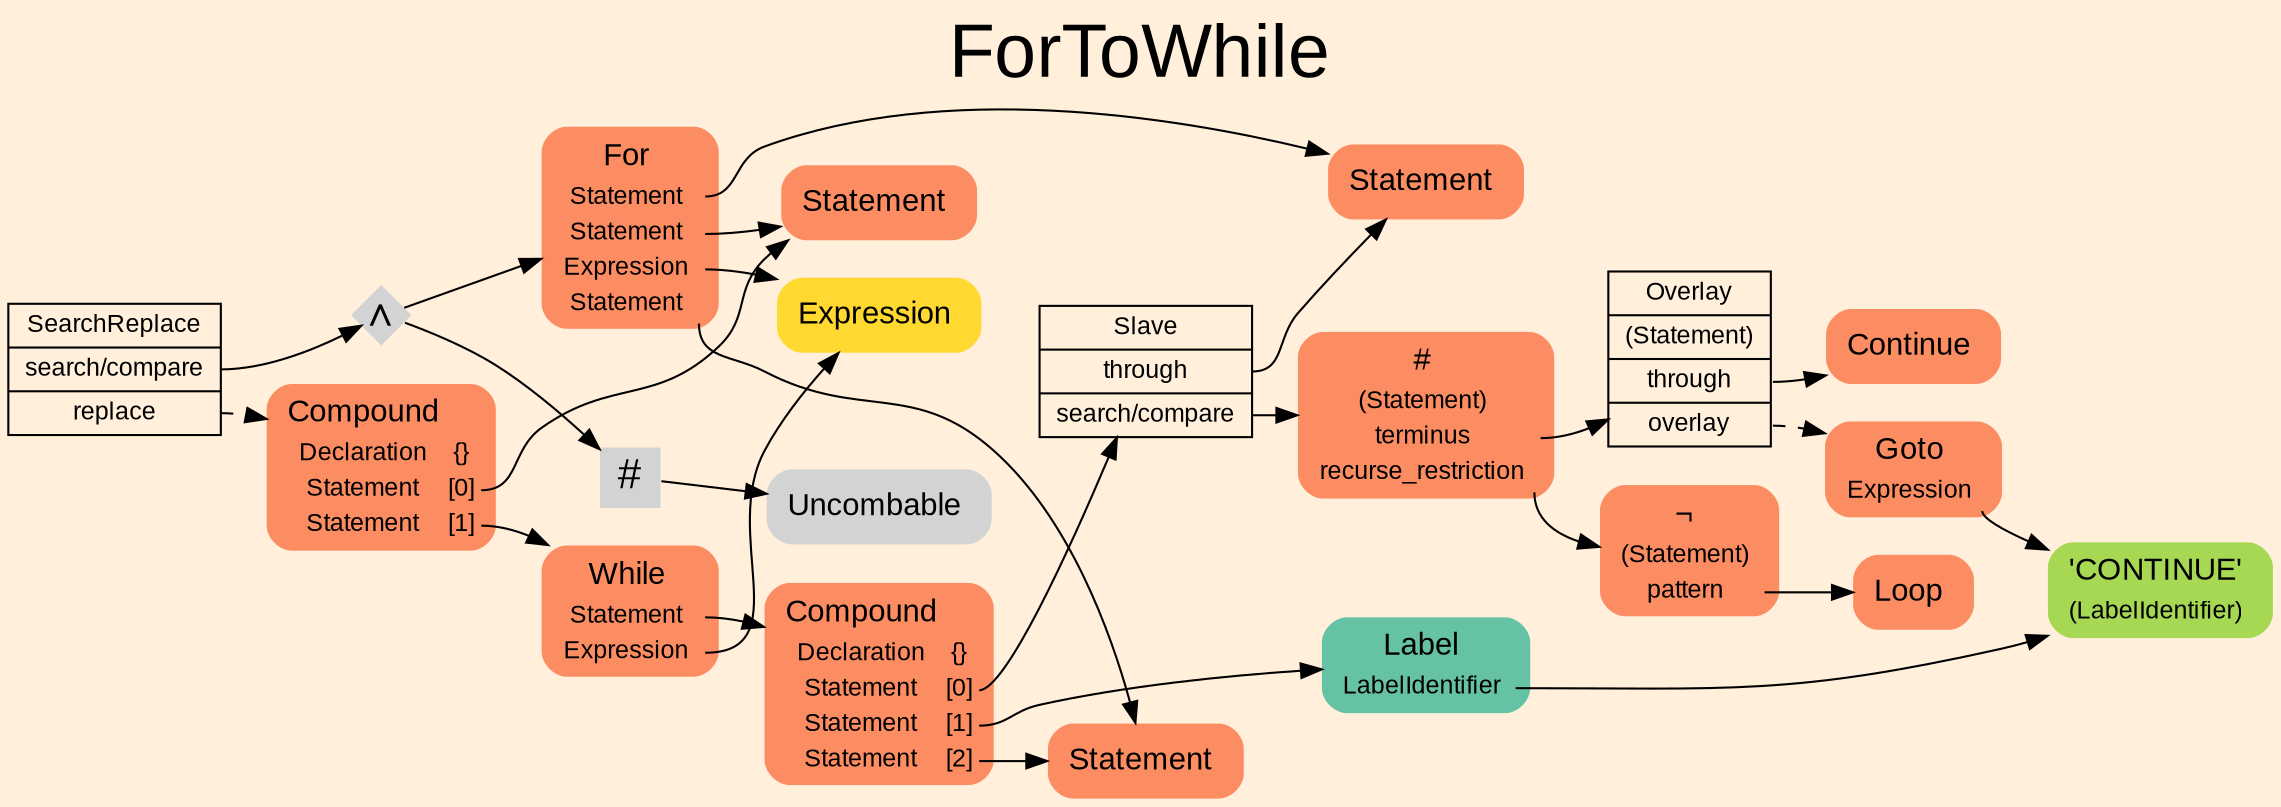 digraph "ForToWhile" {
label = "ForToWhile"
labelloc = t
fontsize = "36"
graph [
    rankdir = "LR"
    ranksep = 0.3
    bgcolor = antiquewhite1
    color = black
    fontcolor = black
    fontname = "Arial"
];
node [
    fontname = "Arial"
];
edge [
    fontname = "Arial"
];

// -------------------- transformation figure --------------------
"CR#B-4-27" [
    // -------- block CR#B-4-27 ----------
    shape = "record"
    fillcolor = antiquewhite1
    label = "<fixed> SearchReplace | <port0> search/compare | <port1> replace"
    style = "filled"
    fontsize = "12"
    color = black
    fontcolor = black
];

"#B-2-634" [
    // -------- block #B-2-634 ----------
    shape = "diamond"
    label = <∧>
    style = "filled"
    fontsize = "20"
    penwidth = 0.0
    fixedsize = true
    width = 0.4
    height = 0.4
];

"#B-2-616" [
    // -------- block #B-2-616 ----------
    shape = "plaintext"
    fillcolor = "/set28/2"
    label = <<TABLE BORDER="0" CELLBORDER="0" CELLSPACING="0">
     <TR><TD><FONT POINT-SIZE="15.0">For</FONT></TD><TD></TD></TR>
     <TR><TD>Statement</TD><TD PORT="port0"></TD></TR>
     <TR><TD>Statement</TD><TD PORT="port1"></TD></TR>
     <TR><TD>Expression</TD><TD PORT="port2"></TD></TR>
     <TR><TD>Statement</TD><TD PORT="port3"></TD></TR>
    </TABLE>>
    style = "rounded,filled"
    fontsize = "12"
];

"#B-2-617" [
    // -------- block #B-2-617 ----------
    shape = "plaintext"
    fillcolor = "/set28/2"
    label = <<TABLE BORDER="0" CELLBORDER="0" CELLSPACING="0">
     <TR><TD><FONT POINT-SIZE="15.0">Statement</FONT></TD><TD></TD></TR>
    </TABLE>>
    style = "rounded,filled"
    fontsize = "12"
];

"#B-2-619" [
    // -------- block #B-2-619 ----------
    shape = "plaintext"
    fillcolor = "/set28/2"
    label = <<TABLE BORDER="0" CELLBORDER="0" CELLSPACING="0">
     <TR><TD><FONT POINT-SIZE="15.0">Statement</FONT></TD><TD></TD></TR>
    </TABLE>>
    style = "rounded,filled"
    fontsize = "12"
];

"#B-2-620" [
    // -------- block #B-2-620 ----------
    shape = "plaintext"
    fillcolor = "/set28/6"
    label = <<TABLE BORDER="0" CELLBORDER="0" CELLSPACING="0">
     <TR><TD><FONT POINT-SIZE="15.0">Expression</FONT></TD><TD></TD></TR>
    </TABLE>>
    style = "rounded,filled"
    fontsize = "12"
];

"#B-2-618" [
    // -------- block #B-2-618 ----------
    shape = "plaintext"
    fillcolor = "/set28/2"
    label = <<TABLE BORDER="0" CELLBORDER="0" CELLSPACING="0">
     <TR><TD><FONT POINT-SIZE="15.0">Statement</FONT></TD><TD></TD></TR>
    </TABLE>>
    style = "rounded,filled"
    fontsize = "12"
];

"#B-2-635" [
    // -------- block #B-2-635 ----------
    shape = "square"
    label = <#>
    style = "filled"
    fontsize = "20"
    penwidth = 0.0
    fixedsize = true
    width = 0.4
    height = 0.4
];

"#B-2-636" [
    // -------- block #B-2-636 ----------
    shape = "plaintext"
    label = <<TABLE BORDER="0" CELLBORDER="0" CELLSPACING="0">
     <TR><TD><FONT POINT-SIZE="15.0">Uncombable</FONT></TD><TD></TD></TR>
    </TABLE>>
    style = "rounded,filled"
    fontsize = "12"
];

"#B-2-622" [
    // -------- block #B-2-622 ----------
    shape = "plaintext"
    fillcolor = "/set28/2"
    label = <<TABLE BORDER="0" CELLBORDER="0" CELLSPACING="0">
     <TR><TD><FONT POINT-SIZE="15.0">Compound</FONT></TD><TD></TD></TR>
     <TR><TD>Declaration</TD><TD PORT="port0">{}</TD></TR>
     <TR><TD>Statement</TD><TD PORT="port1">[0]</TD></TR>
     <TR><TD>Statement</TD><TD PORT="port2">[1]</TD></TR>
    </TABLE>>
    style = "rounded,filled"
    fontsize = "12"
];

"#B-2-621" [
    // -------- block #B-2-621 ----------
    shape = "plaintext"
    fillcolor = "/set28/2"
    label = <<TABLE BORDER="0" CELLBORDER="0" CELLSPACING="0">
     <TR><TD><FONT POINT-SIZE="15.0">While</FONT></TD><TD></TD></TR>
     <TR><TD>Statement</TD><TD PORT="port0"></TD></TR>
     <TR><TD>Expression</TD><TD PORT="port1"></TD></TR>
    </TABLE>>
    style = "rounded,filled"
    fontsize = "12"
];

"#B-2-623" [
    // -------- block #B-2-623 ----------
    shape = "plaintext"
    fillcolor = "/set28/2"
    label = <<TABLE BORDER="0" CELLBORDER="0" CELLSPACING="0">
     <TR><TD><FONT POINT-SIZE="15.0">Compound</FONT></TD><TD></TD></TR>
     <TR><TD>Declaration</TD><TD PORT="port0">{}</TD></TR>
     <TR><TD>Statement</TD><TD PORT="port1">[0]</TD></TR>
     <TR><TD>Statement</TD><TD PORT="port2">[1]</TD></TR>
     <TR><TD>Statement</TD><TD PORT="port3">[2]</TD></TR>
    </TABLE>>
    style = "rounded,filled"
    fontsize = "12"
];

"#B-2-633" [
    // -------- block #B-2-633 ----------
    shape = "record"
    fillcolor = antiquewhite1
    label = "<fixed> Slave | <port0> through | <port1> search/compare"
    style = "filled"
    fontsize = "12"
    color = black
    fontcolor = black
];

"#B-2-624" [
    // -------- block #B-2-624 ----------
    shape = "plaintext"
    fillcolor = "/set28/2"
    label = <<TABLE BORDER="0" CELLBORDER="0" CELLSPACING="0">
     <TR><TD><FONT POINT-SIZE="15.0">#</FONT></TD><TD></TD></TR>
     <TR><TD>(Statement)</TD><TD PORT="port0"></TD></TR>
     <TR><TD>terminus</TD><TD PORT="port1"></TD></TR>
     <TR><TD>recurse_restriction</TD><TD PORT="port2"></TD></TR>
    </TABLE>>
    style = "rounded,filled"
    fontsize = "12"
];

"#B-2-625" [
    // -------- block #B-2-625 ----------
    shape = "record"
    fillcolor = antiquewhite1
    label = "<fixed> Overlay | <port0> (Statement) | <port1> through | <port2> overlay"
    style = "filled"
    fontsize = "12"
    color = black
    fontcolor = black
];

"#B-2-628" [
    // -------- block #B-2-628 ----------
    shape = "plaintext"
    fillcolor = "/set28/2"
    label = <<TABLE BORDER="0" CELLBORDER="0" CELLSPACING="0">
     <TR><TD><FONT POINT-SIZE="15.0">Continue</FONT></TD><TD></TD></TR>
    </TABLE>>
    style = "rounded,filled"
    fontsize = "12"
];

"#B-2-632" [
    // -------- block #B-2-632 ----------
    shape = "plaintext"
    fillcolor = "/set28/2"
    label = <<TABLE BORDER="0" CELLBORDER="0" CELLSPACING="0">
     <TR><TD><FONT POINT-SIZE="15.0">Goto</FONT></TD><TD></TD></TR>
     <TR><TD>Expression</TD><TD PORT="port0"></TD></TR>
    </TABLE>>
    style = "rounded,filled"
    fontsize = "12"
];

"#B-2-630" [
    // -------- block #B-2-630 ----------
    shape = "plaintext"
    fillcolor = "/set28/5"
    label = <<TABLE BORDER="0" CELLBORDER="0" CELLSPACING="0">
     <TR><TD><FONT POINT-SIZE="15.0">'CONTINUE'</FONT></TD><TD></TD></TR>
     <TR><TD>(LabelIdentifier)</TD><TD PORT="port0"></TD></TR>
    </TABLE>>
    style = "rounded,filled"
    fontsize = "12"
];

"#B-2-626" [
    // -------- block #B-2-626 ----------
    shape = "plaintext"
    fillcolor = "/set28/2"
    label = <<TABLE BORDER="0" CELLBORDER="0" CELLSPACING="0">
     <TR><TD><FONT POINT-SIZE="15.0">¬</FONT></TD><TD></TD></TR>
     <TR><TD>(Statement)</TD><TD PORT="port0"></TD></TR>
     <TR><TD>pattern</TD><TD PORT="port1"></TD></TR>
    </TABLE>>
    style = "rounded,filled"
    fontsize = "12"
];

"#B-2-627" [
    // -------- block #B-2-627 ----------
    shape = "plaintext"
    fillcolor = "/set28/2"
    label = <<TABLE BORDER="0" CELLBORDER="0" CELLSPACING="0">
     <TR><TD><FONT POINT-SIZE="15.0">Loop</FONT></TD><TD></TD></TR>
    </TABLE>>
    style = "rounded,filled"
    fontsize = "12"
];

"#B-2-631" [
    // -------- block #B-2-631 ----------
    shape = "plaintext"
    fillcolor = "/set28/1"
    label = <<TABLE BORDER="0" CELLBORDER="0" CELLSPACING="0">
     <TR><TD><FONT POINT-SIZE="15.0">Label</FONT></TD><TD></TD></TR>
     <TR><TD>LabelIdentifier</TD><TD PORT="port0"></TD></TR>
    </TABLE>>
    style = "rounded,filled"
    fontsize = "12"
];

"CR#B-4-27":port0 -> "#B-2-634" [
    color = black
    fontcolor = black
];

"CR#B-4-27":port1 -> "#B-2-622" [
    style="dashed"
    color = black
    fontcolor = black
];

"#B-2-634" -> "#B-2-616" [
    color = black
    fontcolor = black
];

"#B-2-634" -> "#B-2-635" [
    color = black
    fontcolor = black
];

"#B-2-616":port0 -> "#B-2-617" [
    color = black
    fontcolor = black
];

"#B-2-616":port1 -> "#B-2-619" [
    color = black
    fontcolor = black
];

"#B-2-616":port2 -> "#B-2-620" [
    color = black
    fontcolor = black
];

"#B-2-616":port3 -> "#B-2-618" [
    color = black
    fontcolor = black
];

"#B-2-635" -> "#B-2-636" [
    color = black
    fontcolor = black
];

"#B-2-622":port1 -> "#B-2-619" [
    color = black
    fontcolor = black
];

"#B-2-622":port2 -> "#B-2-621" [
    color = black
    fontcolor = black
];

"#B-2-621":port0 -> "#B-2-623" [
    color = black
    fontcolor = black
];

"#B-2-621":port1 -> "#B-2-620" [
    color = black
    fontcolor = black
];

"#B-2-623":port1 -> "#B-2-633" [
    color = black
    fontcolor = black
];

"#B-2-623":port2 -> "#B-2-631" [
    color = black
    fontcolor = black
];

"#B-2-623":port3 -> "#B-2-618" [
    color = black
    fontcolor = black
];

"#B-2-633":port0 -> "#B-2-617" [
    color = black
    fontcolor = black
];

"#B-2-633":port1 -> "#B-2-624" [
    color = black
    fontcolor = black
];

"#B-2-624":port1 -> "#B-2-625" [
    color = black
    fontcolor = black
];

"#B-2-624":port2 -> "#B-2-626" [
    color = black
    fontcolor = black
];

"#B-2-625":port1 -> "#B-2-628" [
    color = black
    fontcolor = black
];

"#B-2-625":port2 -> "#B-2-632" [
    style="dashed"
    color = black
    fontcolor = black
];

"#B-2-632":port0 -> "#B-2-630" [
    color = black
    fontcolor = black
];

"#B-2-626":port1 -> "#B-2-627" [
    color = black
    fontcolor = black
];

"#B-2-631":port0 -> "#B-2-630" [
    color = black
    fontcolor = black
];


}
